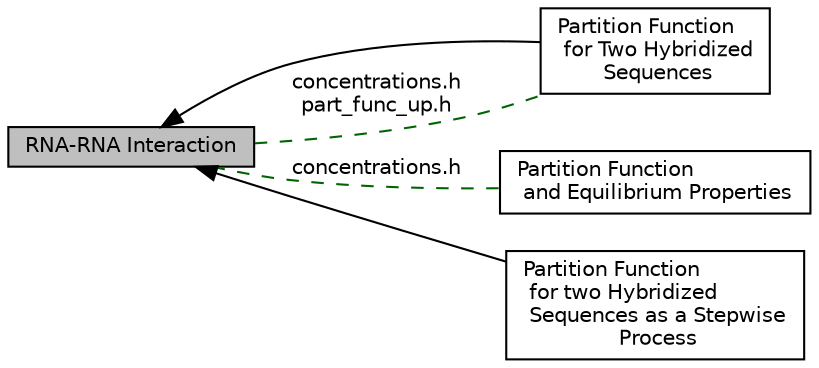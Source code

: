 digraph "RNA-RNA Interaction"
{
  bgcolor="transparent";
  edge [fontname="Helvetica",fontsize="10",labelfontname="Helvetica",labelfontsize="10"];
  node [fontname="Helvetica",fontsize="10",shape=box];
  rankdir=LR;
  Node1 [label="RNA-RNA Interaction",height=0.2,width=0.4,color="black", fillcolor="grey75", style="filled", fontcolor="black",tooltip=" "];
  Node2 [label="Partition Function\l for Two Hybridized\l Sequences",height=0.2,width=0.4,color="black",URL="$group__pf__cofold.html",tooltip="Partition Function Cofolding."];
  Node4 [label="Partition Function\l and Equilibrium Properties",height=0.2,width=0.4,color="black",URL="$group__pf__fold.html",tooltip="Compute the partition function to assess various equilibrium properties."];
  Node3 [label="Partition Function\l for two Hybridized\l Sequences as a Stepwise\l Process",height=0.2,width=0.4,color="black",URL="$group__up__cofold.html",tooltip="RNA-RNA interaction as a stepwise process."];
  Node1->Node2 [shape=plaintext, dir="back", style="solid"];
  Node1->Node3 [shape=plaintext, dir="back", style="solid"];
  Node1->Node4 [shape=plaintext, label="concentrations.h", color="darkgreen", dir="none", style="dashed"];
  Node1->Node2 [shape=plaintext, label="concentrations.h\npart_func_up.h", color="darkgreen", dir="none", style="dashed"];
}
